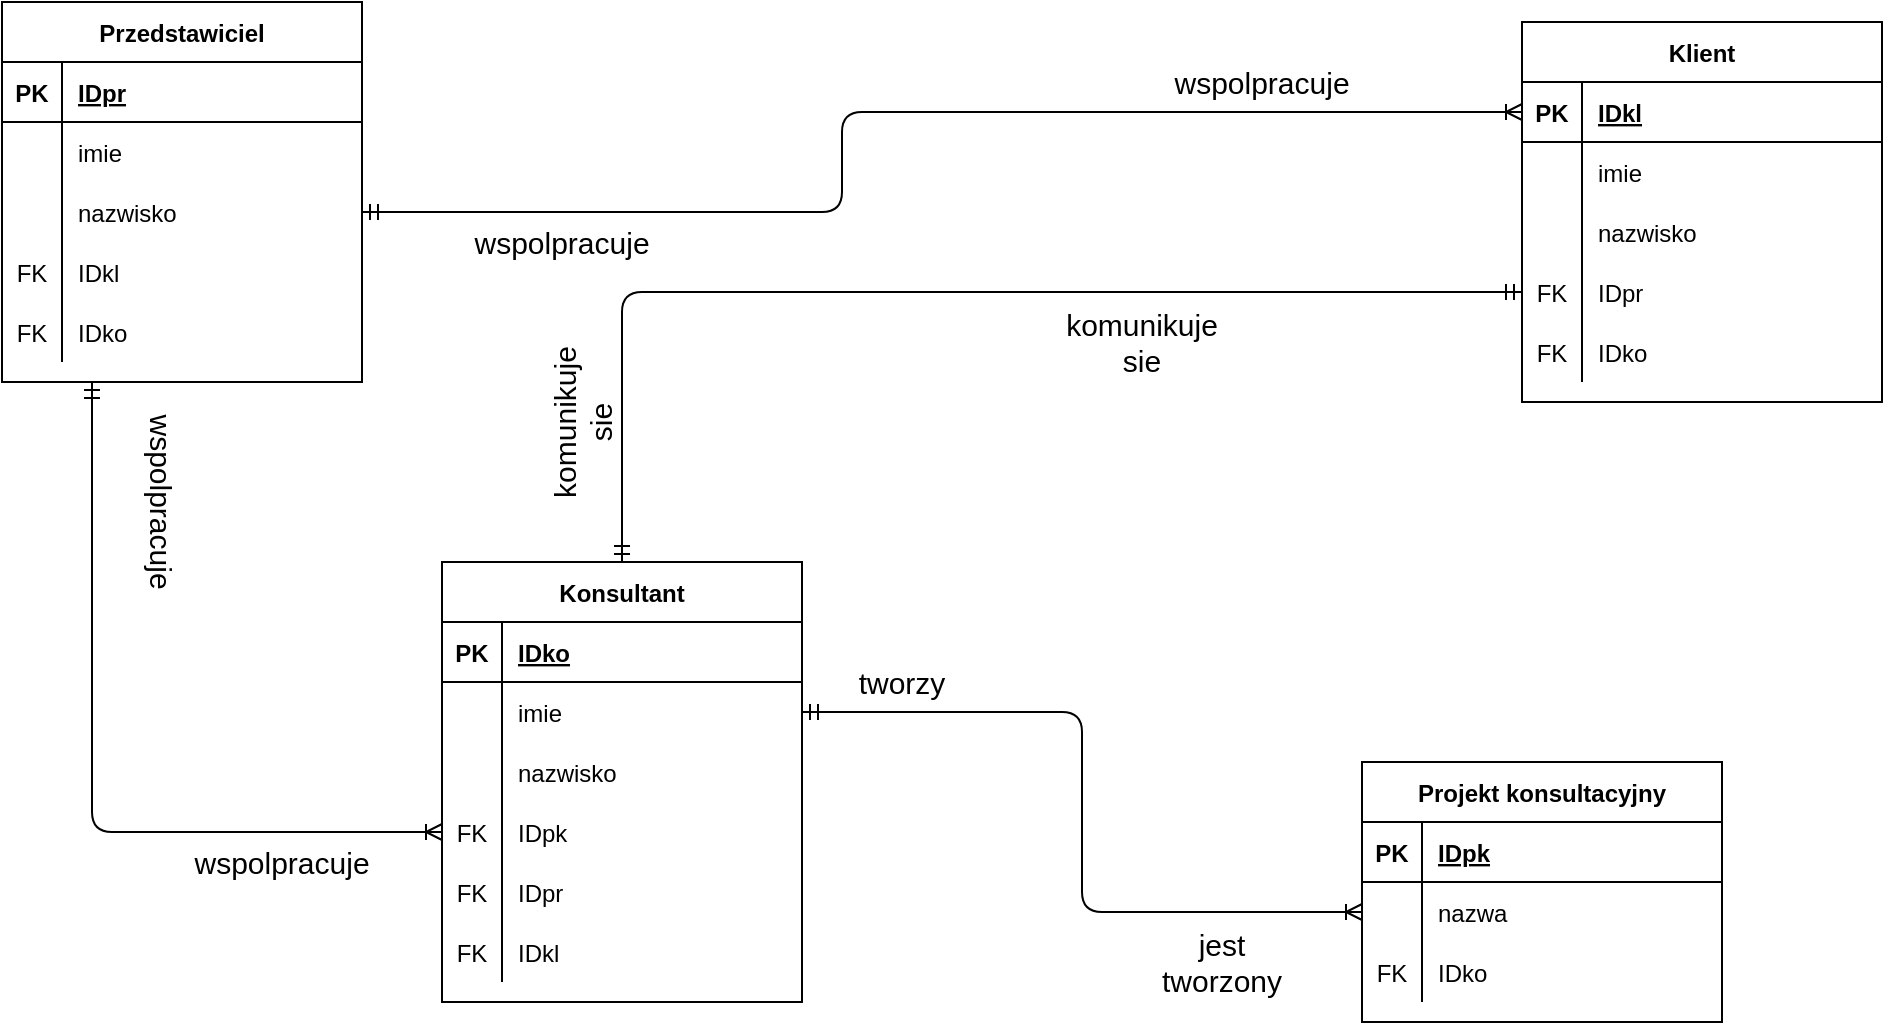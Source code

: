 <mxfile version="13.7.5" type="github">
  <diagram id="OnEOsKthlLOFiBNPPoWp" name="Page-1">
    <mxGraphModel dx="1381" dy="795" grid="1" gridSize="10" guides="1" tooltips="1" connect="1" arrows="1" fold="1" page="1" pageScale="1" pageWidth="827" pageHeight="1169" math="0" shadow="0">
      <root>
        <mxCell id="0" />
        <mxCell id="1" parent="0" />
        <mxCell id="pvLNJHHv_iv2EFgp6kLF-56" value="" style="edgeStyle=orthogonalEdgeStyle;fontSize=12;html=1;endArrow=ERoneToMany;startArrow=ERmandOne;exitX=1;exitY=0.5;exitDx=0;exitDy=0;entryX=0;entryY=0.5;entryDx=0;entryDy=0;" edge="1" parent="1" source="pvLNJHHv_iv2EFgp6kLF-21" target="pvLNJHHv_iv2EFgp6kLF-2">
          <mxGeometry width="100" height="100" relative="1" as="geometry">
            <mxPoint x="470" y="170" as="sourcePoint" />
            <mxPoint x="650" y="100" as="targetPoint" />
            <Array as="points">
              <mxPoint x="480" y="195" />
              <mxPoint x="480" y="145" />
            </Array>
          </mxGeometry>
        </mxCell>
        <mxCell id="pvLNJHHv_iv2EFgp6kLF-59" value="" style="edgeStyle=orthogonalEdgeStyle;fontSize=12;html=1;endArrow=ERmandOne;startArrow=ERmandOne;exitX=0.5;exitY=0;exitDx=0;exitDy=0;endFill=0;entryX=0;entryY=0.5;entryDx=0;entryDy=0;" edge="1" parent="1" source="pvLNJHHv_iv2EFgp6kLF-27" target="pvLNJHHv_iv2EFgp6kLF-11">
          <mxGeometry width="100" height="100" relative="1" as="geometry">
            <mxPoint x="500" y="300" as="sourcePoint" />
            <mxPoint x="570" y="250" as="targetPoint" />
            <Array as="points">
              <mxPoint x="370" y="235" />
            </Array>
          </mxGeometry>
        </mxCell>
        <mxCell id="pvLNJHHv_iv2EFgp6kLF-14" value="Przedstawiciel" style="shape=table;startSize=30;container=1;collapsible=1;childLayout=tableLayout;fixedRows=1;rowLines=0;fontStyle=1;align=center;resizeLast=1;" vertex="1" parent="1">
          <mxGeometry x="60" y="90" width="180" height="190" as="geometry" />
        </mxCell>
        <mxCell id="pvLNJHHv_iv2EFgp6kLF-15" value="" style="shape=partialRectangle;collapsible=0;dropTarget=0;pointerEvents=0;fillColor=none;top=0;left=0;bottom=1;right=0;points=[[0,0.5],[1,0.5]];portConstraint=eastwest;" vertex="1" parent="pvLNJHHv_iv2EFgp6kLF-14">
          <mxGeometry y="30" width="180" height="30" as="geometry" />
        </mxCell>
        <mxCell id="pvLNJHHv_iv2EFgp6kLF-16" value="PK" style="shape=partialRectangle;connectable=0;fillColor=none;top=0;left=0;bottom=0;right=0;fontStyle=1;overflow=hidden;" vertex="1" parent="pvLNJHHv_iv2EFgp6kLF-15">
          <mxGeometry width="30" height="30" as="geometry" />
        </mxCell>
        <mxCell id="pvLNJHHv_iv2EFgp6kLF-17" value="IDpr" style="shape=partialRectangle;connectable=0;fillColor=none;top=0;left=0;bottom=0;right=0;align=left;spacingLeft=6;fontStyle=5;overflow=hidden;" vertex="1" parent="pvLNJHHv_iv2EFgp6kLF-15">
          <mxGeometry x="30" width="150" height="30" as="geometry" />
        </mxCell>
        <mxCell id="pvLNJHHv_iv2EFgp6kLF-18" value="" style="shape=partialRectangle;collapsible=0;dropTarget=0;pointerEvents=0;fillColor=none;top=0;left=0;bottom=0;right=0;points=[[0,0.5],[1,0.5]];portConstraint=eastwest;" vertex="1" parent="pvLNJHHv_iv2EFgp6kLF-14">
          <mxGeometry y="60" width="180" height="30" as="geometry" />
        </mxCell>
        <mxCell id="pvLNJHHv_iv2EFgp6kLF-19" value="" style="shape=partialRectangle;connectable=0;fillColor=none;top=0;left=0;bottom=0;right=0;editable=1;overflow=hidden;" vertex="1" parent="pvLNJHHv_iv2EFgp6kLF-18">
          <mxGeometry width="30" height="30" as="geometry" />
        </mxCell>
        <mxCell id="pvLNJHHv_iv2EFgp6kLF-20" value="imie" style="shape=partialRectangle;connectable=0;fillColor=none;top=0;left=0;bottom=0;right=0;align=left;spacingLeft=6;overflow=hidden;" vertex="1" parent="pvLNJHHv_iv2EFgp6kLF-18">
          <mxGeometry x="30" width="150" height="30" as="geometry" />
        </mxCell>
        <mxCell id="pvLNJHHv_iv2EFgp6kLF-21" value="" style="shape=partialRectangle;collapsible=0;dropTarget=0;pointerEvents=0;fillColor=none;top=0;left=0;bottom=0;right=0;points=[[0,0.5],[1,0.5]];portConstraint=eastwest;" vertex="1" parent="pvLNJHHv_iv2EFgp6kLF-14">
          <mxGeometry y="90" width="180" height="30" as="geometry" />
        </mxCell>
        <mxCell id="pvLNJHHv_iv2EFgp6kLF-22" value="" style="shape=partialRectangle;connectable=0;fillColor=none;top=0;left=0;bottom=0;right=0;editable=1;overflow=hidden;" vertex="1" parent="pvLNJHHv_iv2EFgp6kLF-21">
          <mxGeometry width="30" height="30" as="geometry" />
        </mxCell>
        <mxCell id="pvLNJHHv_iv2EFgp6kLF-23" value="nazwisko" style="shape=partialRectangle;connectable=0;fillColor=none;top=0;left=0;bottom=0;right=0;align=left;spacingLeft=6;overflow=hidden;" vertex="1" parent="pvLNJHHv_iv2EFgp6kLF-21">
          <mxGeometry x="30" width="150" height="30" as="geometry" />
        </mxCell>
        <mxCell id="pvLNJHHv_iv2EFgp6kLF-24" value="" style="shape=partialRectangle;collapsible=0;dropTarget=0;pointerEvents=0;fillColor=none;top=0;left=0;bottom=0;right=0;points=[[0,0.5],[1,0.5]];portConstraint=eastwest;" vertex="1" parent="pvLNJHHv_iv2EFgp6kLF-14">
          <mxGeometry y="120" width="180" height="30" as="geometry" />
        </mxCell>
        <mxCell id="pvLNJHHv_iv2EFgp6kLF-25" value="FK" style="shape=partialRectangle;connectable=0;fillColor=none;top=0;left=0;bottom=0;right=0;editable=1;overflow=hidden;" vertex="1" parent="pvLNJHHv_iv2EFgp6kLF-24">
          <mxGeometry width="30" height="30" as="geometry" />
        </mxCell>
        <mxCell id="pvLNJHHv_iv2EFgp6kLF-26" value="IDkl" style="shape=partialRectangle;connectable=0;fillColor=none;top=0;left=0;bottom=0;right=0;align=left;spacingLeft=6;overflow=hidden;" vertex="1" parent="pvLNJHHv_iv2EFgp6kLF-24">
          <mxGeometry x="30" width="150" height="30" as="geometry" />
        </mxCell>
        <mxCell id="pvLNJHHv_iv2EFgp6kLF-73" style="shape=partialRectangle;collapsible=0;dropTarget=0;pointerEvents=0;fillColor=none;top=0;left=0;bottom=0;right=0;points=[[0,0.5],[1,0.5]];portConstraint=eastwest;" vertex="1" parent="pvLNJHHv_iv2EFgp6kLF-14">
          <mxGeometry y="150" width="180" height="30" as="geometry" />
        </mxCell>
        <mxCell id="pvLNJHHv_iv2EFgp6kLF-74" value="FK" style="shape=partialRectangle;connectable=0;fillColor=none;top=0;left=0;bottom=0;right=0;editable=1;overflow=hidden;" vertex="1" parent="pvLNJHHv_iv2EFgp6kLF-73">
          <mxGeometry width="30" height="30" as="geometry" />
        </mxCell>
        <mxCell id="pvLNJHHv_iv2EFgp6kLF-75" value="IDko" style="shape=partialRectangle;connectable=0;fillColor=none;top=0;left=0;bottom=0;right=0;align=left;spacingLeft=6;overflow=hidden;" vertex="1" parent="pvLNJHHv_iv2EFgp6kLF-73">
          <mxGeometry x="30" width="150" height="30" as="geometry" />
        </mxCell>
        <mxCell id="pvLNJHHv_iv2EFgp6kLF-27" value="Konsultant" style="shape=table;startSize=30;container=1;collapsible=1;childLayout=tableLayout;fixedRows=1;rowLines=0;fontStyle=1;align=center;resizeLast=1;" vertex="1" parent="1">
          <mxGeometry x="280" y="370" width="180" height="220" as="geometry" />
        </mxCell>
        <mxCell id="pvLNJHHv_iv2EFgp6kLF-28" value="" style="shape=partialRectangle;collapsible=0;dropTarget=0;pointerEvents=0;fillColor=none;top=0;left=0;bottom=1;right=0;points=[[0,0.5],[1,0.5]];portConstraint=eastwest;" vertex="1" parent="pvLNJHHv_iv2EFgp6kLF-27">
          <mxGeometry y="30" width="180" height="30" as="geometry" />
        </mxCell>
        <mxCell id="pvLNJHHv_iv2EFgp6kLF-29" value="PK" style="shape=partialRectangle;connectable=0;fillColor=none;top=0;left=0;bottom=0;right=0;fontStyle=1;overflow=hidden;" vertex="1" parent="pvLNJHHv_iv2EFgp6kLF-28">
          <mxGeometry width="30" height="30" as="geometry" />
        </mxCell>
        <mxCell id="pvLNJHHv_iv2EFgp6kLF-30" value="IDko" style="shape=partialRectangle;connectable=0;fillColor=none;top=0;left=0;bottom=0;right=0;align=left;spacingLeft=6;fontStyle=5;overflow=hidden;" vertex="1" parent="pvLNJHHv_iv2EFgp6kLF-28">
          <mxGeometry x="30" width="150" height="30" as="geometry" />
        </mxCell>
        <mxCell id="pvLNJHHv_iv2EFgp6kLF-31" value="" style="shape=partialRectangle;collapsible=0;dropTarget=0;pointerEvents=0;fillColor=none;top=0;left=0;bottom=0;right=0;points=[[0,0.5],[1,0.5]];portConstraint=eastwest;" vertex="1" parent="pvLNJHHv_iv2EFgp6kLF-27">
          <mxGeometry y="60" width="180" height="30" as="geometry" />
        </mxCell>
        <mxCell id="pvLNJHHv_iv2EFgp6kLF-32" value="" style="shape=partialRectangle;connectable=0;fillColor=none;top=0;left=0;bottom=0;right=0;editable=1;overflow=hidden;" vertex="1" parent="pvLNJHHv_iv2EFgp6kLF-31">
          <mxGeometry width="30" height="30" as="geometry" />
        </mxCell>
        <mxCell id="pvLNJHHv_iv2EFgp6kLF-33" value="imie" style="shape=partialRectangle;connectable=0;fillColor=none;top=0;left=0;bottom=0;right=0;align=left;spacingLeft=6;overflow=hidden;" vertex="1" parent="pvLNJHHv_iv2EFgp6kLF-31">
          <mxGeometry x="30" width="150" height="30" as="geometry" />
        </mxCell>
        <mxCell id="pvLNJHHv_iv2EFgp6kLF-34" value="" style="shape=partialRectangle;collapsible=0;dropTarget=0;pointerEvents=0;fillColor=none;top=0;left=0;bottom=0;right=0;points=[[0,0.5],[1,0.5]];portConstraint=eastwest;" vertex="1" parent="pvLNJHHv_iv2EFgp6kLF-27">
          <mxGeometry y="90" width="180" height="30" as="geometry" />
        </mxCell>
        <mxCell id="pvLNJHHv_iv2EFgp6kLF-35" value="" style="shape=partialRectangle;connectable=0;fillColor=none;top=0;left=0;bottom=0;right=0;editable=1;overflow=hidden;" vertex="1" parent="pvLNJHHv_iv2EFgp6kLF-34">
          <mxGeometry width="30" height="30" as="geometry" />
        </mxCell>
        <mxCell id="pvLNJHHv_iv2EFgp6kLF-36" value="nazwisko" style="shape=partialRectangle;connectable=0;fillColor=none;top=0;left=0;bottom=0;right=0;align=left;spacingLeft=6;overflow=hidden;" vertex="1" parent="pvLNJHHv_iv2EFgp6kLF-34">
          <mxGeometry x="30" width="150" height="30" as="geometry" />
        </mxCell>
        <mxCell id="pvLNJHHv_iv2EFgp6kLF-37" value="" style="shape=partialRectangle;collapsible=0;dropTarget=0;pointerEvents=0;fillColor=none;top=0;left=0;bottom=0;right=0;points=[[0,0.5],[1,0.5]];portConstraint=eastwest;" vertex="1" parent="pvLNJHHv_iv2EFgp6kLF-27">
          <mxGeometry y="120" width="180" height="30" as="geometry" />
        </mxCell>
        <mxCell id="pvLNJHHv_iv2EFgp6kLF-38" value="FK" style="shape=partialRectangle;connectable=0;fillColor=none;top=0;left=0;bottom=0;right=0;editable=1;overflow=hidden;" vertex="1" parent="pvLNJHHv_iv2EFgp6kLF-37">
          <mxGeometry width="30" height="30" as="geometry" />
        </mxCell>
        <mxCell id="pvLNJHHv_iv2EFgp6kLF-39" value="IDpk" style="shape=partialRectangle;connectable=0;fillColor=none;top=0;left=0;bottom=0;right=0;align=left;spacingLeft=6;overflow=hidden;" vertex="1" parent="pvLNJHHv_iv2EFgp6kLF-37">
          <mxGeometry x="30" width="150" height="30" as="geometry" />
        </mxCell>
        <mxCell id="pvLNJHHv_iv2EFgp6kLF-67" style="shape=partialRectangle;collapsible=0;dropTarget=0;pointerEvents=0;fillColor=none;top=0;left=0;bottom=0;right=0;points=[[0,0.5],[1,0.5]];portConstraint=eastwest;" vertex="1" parent="pvLNJHHv_iv2EFgp6kLF-27">
          <mxGeometry y="150" width="180" height="30" as="geometry" />
        </mxCell>
        <mxCell id="pvLNJHHv_iv2EFgp6kLF-68" value="FK" style="shape=partialRectangle;connectable=0;fillColor=none;top=0;left=0;bottom=0;right=0;editable=1;overflow=hidden;" vertex="1" parent="pvLNJHHv_iv2EFgp6kLF-67">
          <mxGeometry width="30" height="30" as="geometry" />
        </mxCell>
        <mxCell id="pvLNJHHv_iv2EFgp6kLF-69" value="IDpr" style="shape=partialRectangle;connectable=0;fillColor=none;top=0;left=0;bottom=0;right=0;align=left;spacingLeft=6;overflow=hidden;" vertex="1" parent="pvLNJHHv_iv2EFgp6kLF-67">
          <mxGeometry x="30" width="150" height="30" as="geometry" />
        </mxCell>
        <mxCell id="pvLNJHHv_iv2EFgp6kLF-70" style="shape=partialRectangle;collapsible=0;dropTarget=0;pointerEvents=0;fillColor=none;top=0;left=0;bottom=0;right=0;points=[[0,0.5],[1,0.5]];portConstraint=eastwest;" vertex="1" parent="pvLNJHHv_iv2EFgp6kLF-27">
          <mxGeometry y="180" width="180" height="30" as="geometry" />
        </mxCell>
        <mxCell id="pvLNJHHv_iv2EFgp6kLF-71" value="FK" style="shape=partialRectangle;connectable=0;fillColor=none;top=0;left=0;bottom=0;right=0;editable=1;overflow=hidden;" vertex="1" parent="pvLNJHHv_iv2EFgp6kLF-70">
          <mxGeometry width="30" height="30" as="geometry" />
        </mxCell>
        <mxCell id="pvLNJHHv_iv2EFgp6kLF-72" value="IDkl" style="shape=partialRectangle;connectable=0;fillColor=none;top=0;left=0;bottom=0;right=0;align=left;spacingLeft=6;overflow=hidden;" vertex="1" parent="pvLNJHHv_iv2EFgp6kLF-70">
          <mxGeometry x="30" width="150" height="30" as="geometry" />
        </mxCell>
        <mxCell id="pvLNJHHv_iv2EFgp6kLF-60" value="" style="edgeStyle=orthogonalEdgeStyle;fontSize=12;html=1;endArrow=ERmandOne;startArrow=ERoneToMany;entryX=0.25;entryY=1;entryDx=0;entryDy=0;exitX=0;exitY=0.5;exitDx=0;exitDy=0;startFill=0;endFill=0;" edge="1" parent="1" source="pvLNJHHv_iv2EFgp6kLF-37" target="pvLNJHHv_iv2EFgp6kLF-14">
          <mxGeometry width="100" height="100" relative="1" as="geometry">
            <mxPoint x="130" y="500" as="sourcePoint" />
            <mxPoint x="160" y="360" as="targetPoint" />
          </mxGeometry>
        </mxCell>
        <mxCell id="pvLNJHHv_iv2EFgp6kLF-61" value="" style="edgeStyle=orthogonalEdgeStyle;fontSize=12;html=1;endArrow=ERoneToMany;startArrow=ERmandOne;entryX=0;entryY=0.5;entryDx=0;entryDy=0;exitX=1;exitY=0.5;exitDx=0;exitDy=0;" edge="1" parent="1" source="pvLNJHHv_iv2EFgp6kLF-31" target="pvLNJHHv_iv2EFgp6kLF-44">
          <mxGeometry width="100" height="100" relative="1" as="geometry">
            <mxPoint x="500" y="460" as="sourcePoint" />
            <mxPoint x="600" y="360" as="targetPoint" />
          </mxGeometry>
        </mxCell>
        <mxCell id="pvLNJHHv_iv2EFgp6kLF-1" value="Klient" style="shape=table;startSize=30;container=1;collapsible=1;childLayout=tableLayout;fixedRows=1;rowLines=0;fontStyle=1;align=center;resizeLast=1;" vertex="1" parent="1">
          <mxGeometry x="820" y="100" width="180" height="190" as="geometry" />
        </mxCell>
        <mxCell id="pvLNJHHv_iv2EFgp6kLF-2" value="" style="shape=partialRectangle;collapsible=0;dropTarget=0;pointerEvents=0;fillColor=none;top=0;left=0;bottom=1;right=0;points=[[0,0.5],[1,0.5]];portConstraint=eastwest;" vertex="1" parent="pvLNJHHv_iv2EFgp6kLF-1">
          <mxGeometry y="30" width="180" height="30" as="geometry" />
        </mxCell>
        <mxCell id="pvLNJHHv_iv2EFgp6kLF-3" value="PK" style="shape=partialRectangle;connectable=0;fillColor=none;top=0;left=0;bottom=0;right=0;fontStyle=1;overflow=hidden;" vertex="1" parent="pvLNJHHv_iv2EFgp6kLF-2">
          <mxGeometry width="30" height="30" as="geometry" />
        </mxCell>
        <mxCell id="pvLNJHHv_iv2EFgp6kLF-4" value="IDkl" style="shape=partialRectangle;connectable=0;fillColor=none;top=0;left=0;bottom=0;right=0;align=left;spacingLeft=6;fontStyle=5;overflow=hidden;" vertex="1" parent="pvLNJHHv_iv2EFgp6kLF-2">
          <mxGeometry x="30" width="150" height="30" as="geometry" />
        </mxCell>
        <mxCell id="pvLNJHHv_iv2EFgp6kLF-5" value="" style="shape=partialRectangle;collapsible=0;dropTarget=0;pointerEvents=0;fillColor=none;top=0;left=0;bottom=0;right=0;points=[[0,0.5],[1,0.5]];portConstraint=eastwest;" vertex="1" parent="pvLNJHHv_iv2EFgp6kLF-1">
          <mxGeometry y="60" width="180" height="30" as="geometry" />
        </mxCell>
        <mxCell id="pvLNJHHv_iv2EFgp6kLF-6" value="" style="shape=partialRectangle;connectable=0;fillColor=none;top=0;left=0;bottom=0;right=0;editable=1;overflow=hidden;" vertex="1" parent="pvLNJHHv_iv2EFgp6kLF-5">
          <mxGeometry width="30" height="30" as="geometry" />
        </mxCell>
        <mxCell id="pvLNJHHv_iv2EFgp6kLF-7" value="imie" style="shape=partialRectangle;connectable=0;fillColor=none;top=0;left=0;bottom=0;right=0;align=left;spacingLeft=6;overflow=hidden;" vertex="1" parent="pvLNJHHv_iv2EFgp6kLF-5">
          <mxGeometry x="30" width="150" height="30" as="geometry" />
        </mxCell>
        <mxCell id="pvLNJHHv_iv2EFgp6kLF-8" value="" style="shape=partialRectangle;collapsible=0;dropTarget=0;pointerEvents=0;fillColor=none;top=0;left=0;bottom=0;right=0;points=[[0,0.5],[1,0.5]];portConstraint=eastwest;" vertex="1" parent="pvLNJHHv_iv2EFgp6kLF-1">
          <mxGeometry y="90" width="180" height="30" as="geometry" />
        </mxCell>
        <mxCell id="pvLNJHHv_iv2EFgp6kLF-9" value="" style="shape=partialRectangle;connectable=0;fillColor=none;top=0;left=0;bottom=0;right=0;editable=1;overflow=hidden;" vertex="1" parent="pvLNJHHv_iv2EFgp6kLF-8">
          <mxGeometry width="30" height="30" as="geometry" />
        </mxCell>
        <mxCell id="pvLNJHHv_iv2EFgp6kLF-10" value="nazwisko" style="shape=partialRectangle;connectable=0;fillColor=none;top=0;left=0;bottom=0;right=0;align=left;spacingLeft=6;overflow=hidden;" vertex="1" parent="pvLNJHHv_iv2EFgp6kLF-8">
          <mxGeometry x="30" width="150" height="30" as="geometry" />
        </mxCell>
        <mxCell id="pvLNJHHv_iv2EFgp6kLF-11" value="" style="shape=partialRectangle;collapsible=0;dropTarget=0;pointerEvents=0;fillColor=none;top=0;left=0;bottom=0;right=0;points=[[0,0.5],[1,0.5]];portConstraint=eastwest;" vertex="1" parent="pvLNJHHv_iv2EFgp6kLF-1">
          <mxGeometry y="120" width="180" height="30" as="geometry" />
        </mxCell>
        <mxCell id="pvLNJHHv_iv2EFgp6kLF-12" value="FK" style="shape=partialRectangle;connectable=0;fillColor=none;top=0;left=0;bottom=0;right=0;editable=1;overflow=hidden;" vertex="1" parent="pvLNJHHv_iv2EFgp6kLF-11">
          <mxGeometry width="30" height="30" as="geometry" />
        </mxCell>
        <mxCell id="pvLNJHHv_iv2EFgp6kLF-13" value="IDpr" style="shape=partialRectangle;connectable=0;fillColor=none;top=0;left=0;bottom=0;right=0;align=left;spacingLeft=6;overflow=hidden;" vertex="1" parent="pvLNJHHv_iv2EFgp6kLF-11">
          <mxGeometry x="30" width="150" height="30" as="geometry" />
        </mxCell>
        <mxCell id="pvLNJHHv_iv2EFgp6kLF-64" style="shape=partialRectangle;collapsible=0;dropTarget=0;pointerEvents=0;fillColor=none;top=0;left=0;bottom=0;right=0;points=[[0,0.5],[1,0.5]];portConstraint=eastwest;" vertex="1" parent="pvLNJHHv_iv2EFgp6kLF-1">
          <mxGeometry y="150" width="180" height="30" as="geometry" />
        </mxCell>
        <mxCell id="pvLNJHHv_iv2EFgp6kLF-65" value="FK" style="shape=partialRectangle;connectable=0;fillColor=none;top=0;left=0;bottom=0;right=0;editable=1;overflow=hidden;" vertex="1" parent="pvLNJHHv_iv2EFgp6kLF-64">
          <mxGeometry width="30" height="30" as="geometry" />
        </mxCell>
        <mxCell id="pvLNJHHv_iv2EFgp6kLF-66" value="IDko" style="shape=partialRectangle;connectable=0;fillColor=none;top=0;left=0;bottom=0;right=0;align=left;spacingLeft=6;overflow=hidden;" vertex="1" parent="pvLNJHHv_iv2EFgp6kLF-64">
          <mxGeometry x="30" width="150" height="30" as="geometry" />
        </mxCell>
        <mxCell id="pvLNJHHv_iv2EFgp6kLF-40" value="Projekt konsultacyjny" style="shape=table;startSize=30;container=1;collapsible=1;childLayout=tableLayout;fixedRows=1;rowLines=0;fontStyle=1;align=center;resizeLast=1;" vertex="1" parent="1">
          <mxGeometry x="740" y="470" width="180" height="130" as="geometry" />
        </mxCell>
        <mxCell id="pvLNJHHv_iv2EFgp6kLF-41" value="" style="shape=partialRectangle;collapsible=0;dropTarget=0;pointerEvents=0;fillColor=none;top=0;left=0;bottom=1;right=0;points=[[0,0.5],[1,0.5]];portConstraint=eastwest;" vertex="1" parent="pvLNJHHv_iv2EFgp6kLF-40">
          <mxGeometry y="30" width="180" height="30" as="geometry" />
        </mxCell>
        <mxCell id="pvLNJHHv_iv2EFgp6kLF-42" value="PK" style="shape=partialRectangle;connectable=0;fillColor=none;top=0;left=0;bottom=0;right=0;fontStyle=1;overflow=hidden;" vertex="1" parent="pvLNJHHv_iv2EFgp6kLF-41">
          <mxGeometry width="30" height="30" as="geometry" />
        </mxCell>
        <mxCell id="pvLNJHHv_iv2EFgp6kLF-43" value="IDpk" style="shape=partialRectangle;connectable=0;fillColor=none;top=0;left=0;bottom=0;right=0;align=left;spacingLeft=6;fontStyle=5;overflow=hidden;" vertex="1" parent="pvLNJHHv_iv2EFgp6kLF-41">
          <mxGeometry x="30" width="150" height="30" as="geometry" />
        </mxCell>
        <mxCell id="pvLNJHHv_iv2EFgp6kLF-44" value="" style="shape=partialRectangle;collapsible=0;dropTarget=0;pointerEvents=0;fillColor=none;top=0;left=0;bottom=0;right=0;points=[[0,0.5],[1,0.5]];portConstraint=eastwest;" vertex="1" parent="pvLNJHHv_iv2EFgp6kLF-40">
          <mxGeometry y="60" width="180" height="30" as="geometry" />
        </mxCell>
        <mxCell id="pvLNJHHv_iv2EFgp6kLF-45" value="" style="shape=partialRectangle;connectable=0;fillColor=none;top=0;left=0;bottom=0;right=0;editable=1;overflow=hidden;" vertex="1" parent="pvLNJHHv_iv2EFgp6kLF-44">
          <mxGeometry width="30" height="30" as="geometry" />
        </mxCell>
        <mxCell id="pvLNJHHv_iv2EFgp6kLF-46" value="nazwa" style="shape=partialRectangle;connectable=0;fillColor=none;top=0;left=0;bottom=0;right=0;align=left;spacingLeft=6;overflow=hidden;" vertex="1" parent="pvLNJHHv_iv2EFgp6kLF-44">
          <mxGeometry x="30" width="150" height="30" as="geometry" />
        </mxCell>
        <mxCell id="pvLNJHHv_iv2EFgp6kLF-47" value="" style="shape=partialRectangle;collapsible=0;dropTarget=0;pointerEvents=0;fillColor=none;top=0;left=0;bottom=0;right=0;points=[[0,0.5],[1,0.5]];portConstraint=eastwest;" vertex="1" parent="pvLNJHHv_iv2EFgp6kLF-40">
          <mxGeometry y="90" width="180" height="30" as="geometry" />
        </mxCell>
        <mxCell id="pvLNJHHv_iv2EFgp6kLF-48" value="FK" style="shape=partialRectangle;connectable=0;fillColor=none;top=0;left=0;bottom=0;right=0;editable=1;overflow=hidden;" vertex="1" parent="pvLNJHHv_iv2EFgp6kLF-47">
          <mxGeometry width="30" height="30" as="geometry" />
        </mxCell>
        <mxCell id="pvLNJHHv_iv2EFgp6kLF-49" value="IDko" style="shape=partialRectangle;connectable=0;fillColor=none;top=0;left=0;bottom=0;right=0;align=left;spacingLeft=6;overflow=hidden;" vertex="1" parent="pvLNJHHv_iv2EFgp6kLF-47">
          <mxGeometry x="30" width="150" height="30" as="geometry" />
        </mxCell>
        <mxCell id="pvLNJHHv_iv2EFgp6kLF-77" value="komunikuje sie" style="text;html=1;strokeColor=none;fillColor=none;align=center;verticalAlign=middle;whiteSpace=wrap;rounded=0;fontSize=15;" vertex="1" parent="1">
          <mxGeometry x="610" y="250" width="40" height="20" as="geometry" />
        </mxCell>
        <mxCell id="pvLNJHHv_iv2EFgp6kLF-78" value="komunikuje sie" style="text;html=1;strokeColor=none;fillColor=none;align=center;verticalAlign=middle;whiteSpace=wrap;rounded=0;fontSize=15;rotation=-90;" vertex="1" parent="1">
          <mxGeometry x="330" y="290" width="40" height="20" as="geometry" />
        </mxCell>
        <mxCell id="pvLNJHHv_iv2EFgp6kLF-79" value="tworzy" style="text;html=1;strokeColor=none;fillColor=none;align=center;verticalAlign=middle;whiteSpace=wrap;rounded=0;fontSize=15;" vertex="1" parent="1">
          <mxGeometry x="490" y="420" width="40" height="20" as="geometry" />
        </mxCell>
        <mxCell id="pvLNJHHv_iv2EFgp6kLF-80" value="jest tworzony" style="text;html=1;strokeColor=none;fillColor=none;align=center;verticalAlign=middle;whiteSpace=wrap;rounded=0;fontSize=15;" vertex="1" parent="1">
          <mxGeometry x="650" y="560" width="40" height="20" as="geometry" />
        </mxCell>
        <mxCell id="pvLNJHHv_iv2EFgp6kLF-81" value="wspolpracuje" style="text;html=1;strokeColor=none;fillColor=none;align=center;verticalAlign=middle;whiteSpace=wrap;rounded=0;fontSize=15;" vertex="1" parent="1">
          <mxGeometry x="670" y="120" width="40" height="20" as="geometry" />
        </mxCell>
        <mxCell id="pvLNJHHv_iv2EFgp6kLF-82" value="wspolpracuje" style="text;html=1;strokeColor=none;fillColor=none;align=center;verticalAlign=middle;whiteSpace=wrap;rounded=0;fontSize=15;" vertex="1" parent="1">
          <mxGeometry x="320" y="200" width="40" height="20" as="geometry" />
        </mxCell>
        <mxCell id="pvLNJHHv_iv2EFgp6kLF-84" value="wspolpracuje" style="text;html=1;strokeColor=none;fillColor=none;align=center;verticalAlign=middle;whiteSpace=wrap;rounded=0;fontSize=15;rotation=90;" vertex="1" parent="1">
          <mxGeometry x="120" y="330" width="40" height="20" as="geometry" />
        </mxCell>
        <mxCell id="pvLNJHHv_iv2EFgp6kLF-85" value="wspolpracuje" style="text;html=1;strokeColor=none;fillColor=none;align=center;verticalAlign=middle;whiteSpace=wrap;rounded=0;fontSize=15;" vertex="1" parent="1">
          <mxGeometry x="180" y="510" width="40" height="20" as="geometry" />
        </mxCell>
      </root>
    </mxGraphModel>
  </diagram>
</mxfile>
